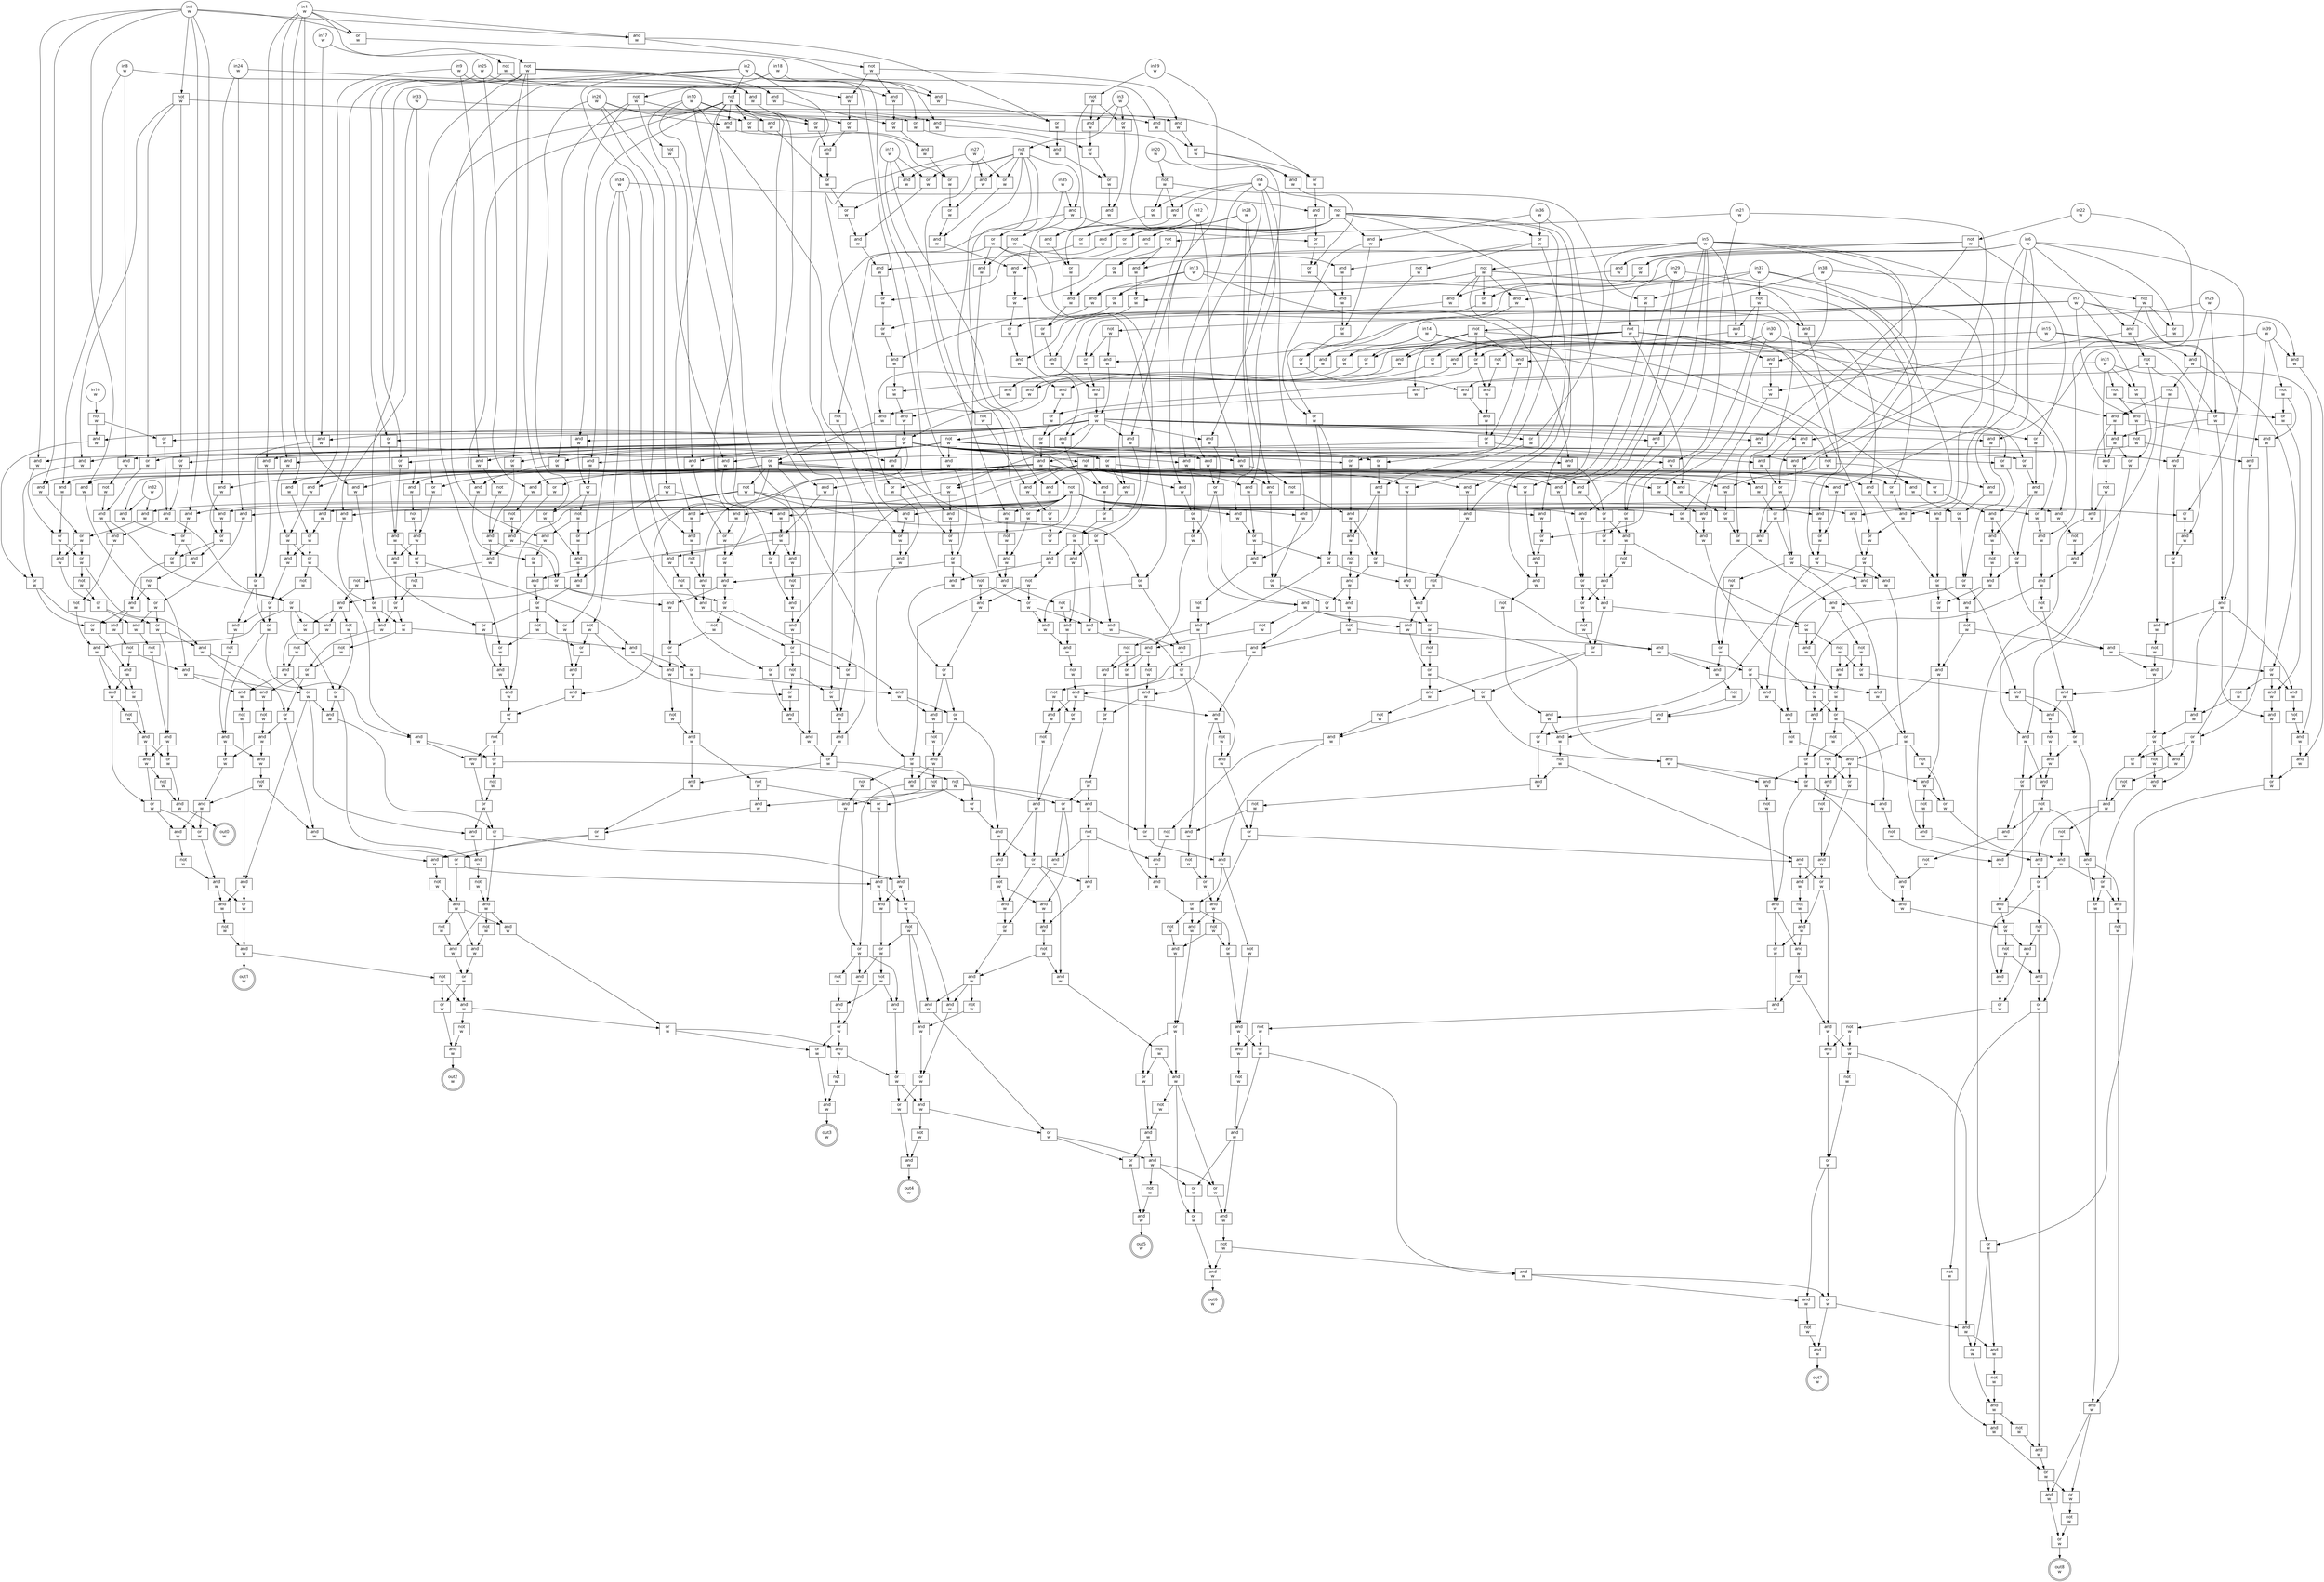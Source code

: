 digraph circuit{
	node [style = filled, fillcolor = white,shape=rect, fontname=geneva]
	g0 [label="in0\nw",shape=circle,fillcolor=white]
	g1 [label="in1\nw",shape=circle,fillcolor=white]
	g2 [label="in2\nw",shape=circle,fillcolor=white]
	g3 [label="in3\nw",shape=circle,fillcolor=white]
	g4 [label="in4\nw",shape=circle,fillcolor=white]
	g5 [label="in5\nw",shape=circle,fillcolor=white]
	g6 [label="in6\nw",shape=circle,fillcolor=white]
	g7 [label="in7\nw",shape=circle,fillcolor=white]
	g8 [label="in8\nw",shape=circle,fillcolor=white]
	g9 [label="in9\nw",shape=circle,fillcolor=white]
	g10 [label="in10\nw",shape=circle,fillcolor=white]
	g11 [label="in11\nw",shape=circle,fillcolor=white]
	g12 [label="in12\nw",shape=circle,fillcolor=white]
	g13 [label="in13\nw",shape=circle,fillcolor=white]
	g14 [label="in14\nw",shape=circle,fillcolor=white]
	g15 [label="in15\nw",shape=circle,fillcolor=white]
	g16 [label="in16\nw",shape=circle,fillcolor=white]
	g17 [label="in17\nw",shape=circle,fillcolor=white]
	g18 [label="in18\nw",shape=circle,fillcolor=white]
	g19 [label="in19\nw",shape=circle,fillcolor=white]
	g20 [label="in20\nw",shape=circle,fillcolor=white]
	g21 [label="in21\nw",shape=circle,fillcolor=white]
	g22 [label="in22\nw",shape=circle,fillcolor=white]
	g23 [label="in23\nw",shape=circle,fillcolor=white]
	g24 [label="in24\nw",shape=circle,fillcolor=white]
	g25 [label="in25\nw",shape=circle,fillcolor=white]
	g26 [label="in26\nw",shape=circle,fillcolor=white]
	g27 [label="in27\nw",shape=circle,fillcolor=white]
	g28 [label="in28\nw",shape=circle,fillcolor=white]
	g29 [label="in29\nw",shape=circle,fillcolor=white]
	g30 [label="in30\nw",shape=circle,fillcolor=white]
	g31 [label="in31\nw",shape=circle,fillcolor=white]
	g32 [label="in32\nw",shape=circle,fillcolor=white]
	g33 [label="in33\nw",shape=circle,fillcolor=white]
	g34 [label="in34\nw",shape=circle,fillcolor=white]
	g35 [label="in35\nw",shape=circle,fillcolor=white]
	g36 [label="in36\nw",shape=circle,fillcolor=white]
	g37 [label="in37\nw",shape=circle,fillcolor=white]
	g38 [label="in38\nw",shape=circle,fillcolor=white]
	g39 [label="in39\nw",shape=circle,fillcolor=white]
	g40 [label="not\nw",fillcolor=white]
	g41 [label="not\nw",fillcolor=white]
	g42 [label="not\nw",fillcolor=white]
	g43 [label="not\nw",fillcolor=white]
	g44 [label="not\nw",fillcolor=white]
	g45 [label="or\nw",fillcolor=white]
	g46 [label="not\nw",fillcolor=white]
	g47 [label="not\nw",fillcolor=white]
	g48 [label="not\nw",fillcolor=white]
	g49 [label="not\nw",fillcolor=white]
	g50 [label="not\nw",fillcolor=white]
	g51 [label="not\nw",fillcolor=white]
	g52 [label="not\nw",fillcolor=white]
	g53 [label="not\nw",fillcolor=white]
	g54 [label="not\nw",fillcolor=white]
	g55 [label="and\nw",fillcolor=white]
	g56 [label="not\nw",fillcolor=white]
	g57 [label="or\nw",fillcolor=white]
	g58 [label="not\nw",fillcolor=white]
	g59 [label="not\nw",fillcolor=white]
	g60 [label="not\nw",fillcolor=white]
	g61 [label="and\nw",fillcolor=white]
	g62 [label="and\nw",fillcolor=white]
	g63 [label="not\nw",fillcolor=white]
	g64 [label="and\nw",fillcolor=white]
	g65 [label="or\nw",fillcolor=white]
	g66 [label="or\nw",fillcolor=white]
	g67 [label="and\nw",fillcolor=white]
	g68 [label="and\nw",fillcolor=white]
	g69 [label="and\nw",fillcolor=white]
	g70 [label="not\nw",fillcolor=white]
	g71 [label="or\nw",fillcolor=white]
	g72 [label="and\nw",fillcolor=white]
	g73 [label="not\nw",fillcolor=white]
	g74 [label="and\nw",fillcolor=white]
	g75 [label="or\nw",fillcolor=white]
	g76 [label="and\nw",fillcolor=white]
	g77 [label="or\nw",fillcolor=white]
	g78 [label="and\nw",fillcolor=white]
	g79 [label="and\nw",fillcolor=white]
	g80 [label="and\nw",fillcolor=white]
	g81 [label="and\nw",fillcolor=white]
	g82 [label="not\nw",fillcolor=white]
	g83 [label="or\nw",fillcolor=white]
	g84 [label="and\nw",fillcolor=white]
	g85 [label="and\nw",fillcolor=white]
	g86 [label="and\nw",fillcolor=white]
	g87 [label="not\nw",fillcolor=white]
	g88 [label="or\nw",fillcolor=white]
	g89 [label="and\nw",fillcolor=white]
	g90 [label="or\nw",fillcolor=white]
	g91 [label="not\nw",fillcolor=white]
	g92 [label="or\nw",fillcolor=white]
	g93 [label="and\nw",fillcolor=white]
	g94 [label="and\nw",fillcolor=white]
	g95 [label="and\nw",fillcolor=white]
	g96 [label="or\nw",fillcolor=white]
	g97 [label="and\nw",fillcolor=white]
	g98 [label="and\nw",fillcolor=white]
	g99 [label="and\nw",fillcolor=white]
	g100 [label="or\nw",fillcolor=white]
	g101 [label="and\nw",fillcolor=white]
	g102 [label="not\nw",fillcolor=white]
	g103 [label="and\nw",fillcolor=white]
	g104 [label="or\nw",fillcolor=white]
	g105 [label="and\nw",fillcolor=white]
	g106 [label="or\nw",fillcolor=white]
	g107 [label="or\nw",fillcolor=white]
	g108 [label="not\nw",fillcolor=white]
	g109 [label="or\nw",fillcolor=white]
	g110 [label="and\nw",fillcolor=white]
	g111 [label="and\nw",fillcolor=white]
	g112 [label="or\nw",fillcolor=white]
	g113 [label="and\nw",fillcolor=white]
	g114 [label="and\nw",fillcolor=white]
	g115 [label="not\nw",fillcolor=white]
	g116 [label="or\nw",fillcolor=white]
	g117 [label="and\nw",fillcolor=white]
	g118 [label="or\nw",fillcolor=white]
	g119 [label="not\nw",fillcolor=white]
	g120 [label="and\nw",fillcolor=white]
	g121 [label="or\nw",fillcolor=white]
	g122 [label="or\nw",fillcolor=white]
	g123 [label="and\nw",fillcolor=white]
	g124 [label="or\nw",fillcolor=white]
	g125 [label="and\nw",fillcolor=white]
	g126 [label="or\nw",fillcolor=white]
	g127 [label="and\nw",fillcolor=white]
	g128 [label="not\nw",fillcolor=white]
	g129 [label="and\nw",fillcolor=white]
	g130 [label="or\nw",fillcolor=white]
	g131 [label="or\nw",fillcolor=white]
	g132 [label="and\nw",fillcolor=white]
	g133 [label="not\nw",fillcolor=white]
	g134 [label="and\nw",fillcolor=white]
	g135 [label="not\nw",fillcolor=white]
	g136 [label="and\nw",fillcolor=white]
	g137 [label="and\nw",fillcolor=white]
	g138 [label="or\nw",fillcolor=white]
	g139 [label="not\nw",fillcolor=white]
	g140 [label="or\nw",fillcolor=white]
	g141 [label="and\nw",fillcolor=white]
	g142 [label="or\nw",fillcolor=white]
	g143 [label="and\nw",fillcolor=white]
	g144 [label="or\nw",fillcolor=white]
	g145 [label="and\nw",fillcolor=white]
	g146 [label="or\nw",fillcolor=white]
	g147 [label="not\nw",fillcolor=white]
	g148 [label="and\nw",fillcolor=white]
	g149 [label="and\nw",fillcolor=white]
	g150 [label="and\nw",fillcolor=white]
	g151 [label="not\nw",fillcolor=white]
	g152 [label="and\nw",fillcolor=white]
	g153 [label="or\nw",fillcolor=white]
	g154 [label="and\nw",fillcolor=white]
	g155 [label="or\nw",fillcolor=white]
	g156 [label="or\nw",fillcolor=white]
	g157 [label="and\nw",fillcolor=white]
	g158 [label="and\nw",fillcolor=white]
	g159 [label="or\nw",fillcolor=white]
	g160 [label="or\nw",fillcolor=white]
	g161 [label="and\nw",fillcolor=white]
	g162 [label="and\nw",fillcolor=white]
	g163 [label="or\nw",fillcolor=white]
	g164 [label="or\nw",fillcolor=white]
	g165 [label="and\nw",fillcolor=white]
	g166 [label="not\nw",fillcolor=white]
	g167 [label="and\nw",fillcolor=white]
	g168 [label="and\nw",fillcolor=white]
	g169 [label="and\nw",fillcolor=white]
	g170 [label="and\nw",fillcolor=white]
	g171 [label="not\nw",fillcolor=white]
	g172 [label="and\nw",fillcolor=white]
	g173 [label="and\nw",fillcolor=white]
	g174 [label="not\nw",fillcolor=white]
	g175 [label="or\nw",fillcolor=white]
	g176 [label="and\nw",fillcolor=white]
	g177 [label="and\nw",fillcolor=white]
	g178 [label="not\nw",fillcolor=white]
	g179 [label="and\nw",fillcolor=white]
	g180 [label="or\nw",fillcolor=white]
	g181 [label="and\nw",fillcolor=white]
	g182 [label="and\nw",fillcolor=white]
	g183 [label="and\nw",fillcolor=white]
	g184 [label="and\nw",fillcolor=white]
	g185 [label="and\nw",fillcolor=white]
	g186 [label="or\nw",fillcolor=white]
	g187 [label="and\nw",fillcolor=white]
	g188 [label="not\nw",fillcolor=white]
	g189 [label="and\nw",fillcolor=white]
	g190 [label="or\nw",fillcolor=white]
	g191 [label="and\nw",fillcolor=white]
	g192 [label="and\nw",fillcolor=white]
	g193 [label="not\nw",fillcolor=white]
	g194 [label="or\nw",fillcolor=white]
	g195 [label="and\nw",fillcolor=white]
	g196 [label="and\nw",fillcolor=white]
	g197 [label="or\nw",fillcolor=white]
	g198 [label="and\nw",fillcolor=white]
	g199 [label="not\nw",fillcolor=white]
	g200 [label="and\nw",fillcolor=white]
	g201 [label="and\nw",fillcolor=white]
	g202 [label="or\nw",fillcolor=white]
	g203 [label="and\nw",fillcolor=white]
	g204 [label="or\nw",fillcolor=white]
	g205 [label="and\nw",fillcolor=white]
	g206 [label="not\nw",fillcolor=white]
	g207 [label="or\nw",fillcolor=white]
	g208 [label="and\nw",fillcolor=white]
	g209 [label="not\nw",fillcolor=white]
	g210 [label="and\nw",fillcolor=white]
	g211 [label="or\nw",fillcolor=white]
	g212 [label="and\nw",fillcolor=white]
	g213 [label="or\nw",fillcolor=white]
	g214 [label="not\nw",fillcolor=white]
	g215 [label="and\nw",fillcolor=white]
	g216 [label="or\nw",fillcolor=white]
	g217 [label="and\nw",fillcolor=white]
	g218 [label="or\nw",fillcolor=white]
	g219 [label="and\nw",fillcolor=white]
	g220 [label="not\nw",fillcolor=white]
	g221 [label="or\nw",fillcolor=white]
	g222 [label="and\nw",fillcolor=white]
	g223 [label="not\nw",fillcolor=white]
	g224 [label="and\nw",fillcolor=white]
	g225 [label="or\nw",fillcolor=white]
	g226 [label="or\nw",fillcolor=white]
	g227 [label="and\nw",fillcolor=white]
	g228 [label="or\nw",fillcolor=white]
	g229 [label="or\nw",fillcolor=white]
	g230 [label="or\nw",fillcolor=white]
	g231 [label="and\nw",fillcolor=white]
	g232 [label="and\nw",fillcolor=white]
	g233 [label="not\nw",fillcolor=white]
	g234 [label="and\nw",fillcolor=white]
	g235 [label="or\nw",fillcolor=white]
	g236 [label="and\nw",fillcolor=white]
	g237 [label="and\nw",fillcolor=white]
	g238 [label="or\nw",fillcolor=white]
	g239 [label="and\nw",fillcolor=white]
	g240 [label="or\nw",fillcolor=white]
	g241 [label="and\nw",fillcolor=white]
	g242 [label="and\nw",fillcolor=white]
	g243 [label="or\nw",fillcolor=white]
	g244 [label="and\nw",fillcolor=white]
	g245 [label="or\nw",fillcolor=white]
	g246 [label="or\nw",fillcolor=white]
	g247 [label="and\nw",fillcolor=white]
	g248 [label="and\nw",fillcolor=white]
	g249 [label="or\nw",fillcolor=white]
	g250 [label="or\nw",fillcolor=white]
	g251 [label="and\nw",fillcolor=white]
	g252 [label="or\nw",fillcolor=white]
	g253 [label="and\nw",fillcolor=white]
	g254 [label="or\nw",fillcolor=white]
	g255 [label="not\nw",fillcolor=white]
	g256 [label="and\nw",fillcolor=white]
	g257 [label="and\nw",fillcolor=white]
	g258 [label="and\nw",fillcolor=white]
	g259 [label="and\nw",fillcolor=white]
	g260 [label="and\nw",fillcolor=white]
	g261 [label="and\nw",fillcolor=white]
	g262 [label="and\nw",fillcolor=white]
	g263 [label="and\nw",fillcolor=white]
	g264 [label="and\nw",fillcolor=white]
	g265 [label="and\nw",fillcolor=white]
	g266 [label="or\nw",fillcolor=white]
	g267 [label="and\nw",fillcolor=white]
	g268 [label="not\nw",fillcolor=white]
	g269 [label="or\nw",fillcolor=white]
	g270 [label="and\nw",fillcolor=white]
	g271 [label="not\nw",fillcolor=white]
	g272 [label="and\nw",fillcolor=white]
	g273 [label="or\nw",fillcolor=white]
	g274 [label="and\nw",fillcolor=white]
	g275 [label="not\nw",fillcolor=white]
	g276 [label="and\nw",fillcolor=white]
	g277 [label="not\nw",fillcolor=white]
	g278 [label="and\nw",fillcolor=white]
	g279 [label="or\nw",fillcolor=white]
	g280 [label="and\nw",fillcolor=white]
	g281 [label="or\nw",fillcolor=white]
	g282 [label="not\nw",fillcolor=white]
	g283 [label="or\nw",fillcolor=white]
	g284 [label="and\nw",fillcolor=white]
	g285 [label="and\nw",fillcolor=white]
	g286 [label="and\nw",fillcolor=white]
	g287 [label="and\nw",fillcolor=white]
	g288 [label="or\nw",fillcolor=white]
	g289 [label="or\nw",fillcolor=white]
	g290 [label="or\nw",fillcolor=white]
	g291 [label="not\nw",fillcolor=white]
	g292 [label="or\nw",fillcolor=white]
	g293 [label="and\nw",fillcolor=white]
	g294 [label="or\nw",fillcolor=white]
	g295 [label="and\nw",fillcolor=white]
	g296 [label="or\nw",fillcolor=white]
	g297 [label="and\nw",fillcolor=white]
	g298 [label="not\nw",fillcolor=white]
	g299 [label="and\nw",fillcolor=white]
	g300 [label="and\nw",fillcolor=white]
	g301 [label="or\nw",fillcolor=white]
	g302 [label="and\nw",fillcolor=white]
	g303 [label="or\nw",fillcolor=white]
	g304 [label="and\nw",fillcolor=white]
	g305 [label="or\nw",fillcolor=white]
	g306 [label="or\nw",fillcolor=white]
	g307 [label="and\nw",fillcolor=white]
	g308 [label="and\nw",fillcolor=white]
	g309 [label="or\nw",fillcolor=white]
	g310 [label="and\nw",fillcolor=white]
	g311 [label="or\nw",fillcolor=white]
	g312 [label="or\nw",fillcolor=white]
	g313 [label="and\nw",fillcolor=white]
	g314 [label="or\nw",fillcolor=white]
	g315 [label="and\nw",fillcolor=white]
	g316 [label="or\nw",fillcolor=white]
	g317 [label="and\nw",fillcolor=white]
	g318 [label="and\nw",fillcolor=white]
	g319 [label="or\nw",fillcolor=white]
	g320 [label="and\nw",fillcolor=white]
	g321 [label="or\nw",fillcolor=white]
	g322 [label="and\nw",fillcolor=white]
	g323 [label="and\nw",fillcolor=white]
	g324 [label="or\nw",fillcolor=white]
	g325 [label="not\nw",fillcolor=white]
	g326 [label="and\nw",fillcolor=white]
	g327 [label="or\nw",fillcolor=white]
	g328 [label="or\nw",fillcolor=white]
	g329 [label="and\nw",fillcolor=white]
	g330 [label="and\nw",fillcolor=white]
	g331 [label="and\nw",fillcolor=white]
	g332 [label="and\nw",fillcolor=white]
	g333 [label="or\nw",fillcolor=white]
	g334 [label="and\nw",fillcolor=white]
	g335 [label="or\nw",fillcolor=white]
	g336 [label="and\nw",fillcolor=white]
	g337 [label="or\nw",fillcolor=white]
	g338 [label="and\nw",fillcolor=white]
	g339 [label="or\nw",fillcolor=white]
	g340 [label="and\nw",fillcolor=white]
	g341 [label="or\nw",fillcolor=white]
	g342 [label="or\nw",fillcolor=white]
	g343 [label="and\nw",fillcolor=white]
	g344 [label="and\nw",fillcolor=white]
	g345 [label="and\nw",fillcolor=white]
	g346 [label="or\nw",fillcolor=white]
	g347 [label="or\nw",fillcolor=white]
	g348 [label="and\nw",fillcolor=white]
	g349 [label="and\nw",fillcolor=white]
	g350 [label="or\nw",fillcolor=white]
	g351 [label="and\nw",fillcolor=white]
	g352 [label="not\nw",fillcolor=white]
	g353 [label="or\nw",fillcolor=white]
	g354 [label="and\nw",fillcolor=white]
	g355 [label="and\nw",fillcolor=white]
	g356 [label="or\nw",fillcolor=white]
	g357 [label="and\nw",fillcolor=white]
	g358 [label="and\nw",fillcolor=white]
	g359 [label="or\nw",fillcolor=white]
	g360 [label="or\nw",fillcolor=white]
	g361 [label="not\nw",fillcolor=white]
	g362 [label="and\nw",fillcolor=white]
	g363 [label="or\nw",fillcolor=white]
	g364 [label="and\nw",fillcolor=white]
	g365 [label="or\nw",fillcolor=white]
	g366 [label="and\nw",fillcolor=white]
	g367 [label="and\nw",fillcolor=white]
	g368 [label="or\nw",fillcolor=white]
	g369 [label="or\nw",fillcolor=white]
	g370 [label="or\nw",fillcolor=white]
	g371 [label="not\nw",fillcolor=white]
	g372 [label="or\nw",fillcolor=white]
	g373 [label="and\nw",fillcolor=white]
	g374 [label="or\nw",fillcolor=white]
	g375 [label="and\nw",fillcolor=white]
	g376 [label="or\nw",fillcolor=white]
	g377 [label="and\nw",fillcolor=white]
	g378 [label="or\nw",fillcolor=white]
	g379 [label="or\nw",fillcolor=white]
	g380 [label="and\nw",fillcolor=white]
	g381 [label="or\nw",fillcolor=white]
	g382 [label="or\nw",fillcolor=white]
	g383 [label="and\nw",fillcolor=white]
	g384 [label="or\nw",fillcolor=white]
	g385 [label="not\nw",fillcolor=white]
	g386 [label="and\nw",fillcolor=white]
	g387 [label="or\nw",fillcolor=white]
	g388 [label="not\nw",fillcolor=white]
	g389 [label="and\nw",fillcolor=white]
	g390 [label="or\nw",fillcolor=white]
	g391 [label="and\nw",fillcolor=white]
	g392 [label="or\nw",fillcolor=white]
	g393 [label="and\nw",fillcolor=white]
	g394 [label="and\nw",fillcolor=white]
	g395 [label="not\nw",fillcolor=white]
	g396 [label="and\nw",fillcolor=white]
	g397 [label="or\nw",fillcolor=white]
	g398 [label="or\nw",fillcolor=white]
	g399 [label="and\nw",fillcolor=white]
	g400 [label="or\nw",fillcolor=white]
	g401 [label="and\nw",fillcolor=white]
	g402 [label="or\nw",fillcolor=white]
	g403 [label="and\nw",fillcolor=white]
	g404 [label="not\nw",fillcolor=white]
	g405 [label="and\nw",fillcolor=white]
	g406 [label="and\nw",fillcolor=white]
	g407 [label="not\nw",fillcolor=white]
	g408 [label="and\nw",fillcolor=white]
	g409 [label="or\nw",fillcolor=white]
	g410 [label="and\nw",fillcolor=white]
	g411 [label="not\nw",fillcolor=white]
	g412 [label="and\nw",fillcolor=white]
	g413 [label="or\nw",fillcolor=white]
	g414 [label="and\nw",fillcolor=white]
	g415 [label="not\nw",fillcolor=white]
	g416 [label="or\nw",fillcolor=white]
	g417 [label="and\nw",fillcolor=white]
	g418 [label="and\nw",fillcolor=white]
	g419 [label="or\nw",fillcolor=white]
	g420 [label="not\nw",fillcolor=white]
	g421 [label="and\nw",fillcolor=white]
	g422 [label="or\nw",fillcolor=white]
	g423 [label="not\nw",fillcolor=white]
	g424 [label="and\nw",fillcolor=white]
	g425 [label="or\nw",fillcolor=white]
	g426 [label="and\nw",fillcolor=white]
	g427 [label="not\nw",fillcolor=white]
	g428 [label="or\nw",fillcolor=white]
	g429 [label="and\nw",fillcolor=white]
	g430 [label="and\nw",fillcolor=white]
	g431 [label="or\nw",fillcolor=white]
	g432 [label="not\nw",fillcolor=white]
	g433 [label="or\nw",fillcolor=white]
	g434 [label="not\nw",fillcolor=white]
	g435 [label="or\nw",fillcolor=white]
	g436 [label="and\nw",fillcolor=white]
	g437 [label="or\nw",fillcolor=white]
	g438 [label="and\nw",fillcolor=white]
	g439 [label="or\nw",fillcolor=white]
	g440 [label="and\nw",fillcolor=white]
	g441 [label="not\nw",fillcolor=white]
	g442 [label="or\nw",fillcolor=white]
	g443 [label="and\nw",fillcolor=white]
	g444 [label="not\nw",fillcolor=white]
	g445 [label="or\nw",fillcolor=white]
	g446 [label="and\nw",fillcolor=white]
	g447 [label="and\nw",fillcolor=white]
	g448 [label="not\nw",fillcolor=white]
	g449 [label="or\nw",fillcolor=white]
	g450 [label="and\nw",fillcolor=white]
	g451 [label="not\nw",fillcolor=white]
	g452 [label="and\nw",fillcolor=white]
	g453 [label="and\nw",fillcolor=white]
	g454 [label="or\nw",fillcolor=white]
	g455 [label="and\nw",fillcolor=white]
	g456 [label="or\nw",fillcolor=white]
	g457 [label="and\nw",fillcolor=white]
	g458 [label="and\nw",fillcolor=white]
	g459 [label="not\nw",fillcolor=white]
	g460 [label="and\nw",fillcolor=white]
	g461 [label="or\nw",fillcolor=white]
	g462 [label="or\nw",fillcolor=white]
	g463 [label="not\nw",fillcolor=white]
	g464 [label="and\nw",fillcolor=white]
	g465 [label="or\nw",fillcolor=white]
	g466 [label="or\nw",fillcolor=white]
	g467 [label="and\nw",fillcolor=white]
	g468 [label="or\nw",fillcolor=white]
	g469 [label="and\nw",fillcolor=white]
	g470 [label="or\nw",fillcolor=white]
	g471 [label="and\nw",fillcolor=white]
	g472 [label="not\nw",fillcolor=white]
	g473 [label="and\nw",fillcolor=white]
	g474 [label="and\nw",fillcolor=white]
	g475 [label="not\nw",fillcolor=white]
	g476 [label="and\nw",fillcolor=white]
	g477 [label="and\nw",fillcolor=white]
	g478 [label="or\nw",fillcolor=white]
	g479 [label="and\nw",fillcolor=white]
	g480 [label="and\nw",fillcolor=white]
	g481 [label="and\nw",fillcolor=white]
	g482 [label="not\nw",fillcolor=white]
	g483 [label="and\nw",fillcolor=white]
	g484 [label="and\nw",fillcolor=white]
	g485 [label="or\nw",fillcolor=white]
	g486 [label="or\nw",fillcolor=white]
	g487 [label="not\nw",fillcolor=white]
	g488 [label="and\nw",fillcolor=white]
	g489 [label="or\nw",fillcolor=white]
	g490 [label="or\nw",fillcolor=white]
	g491 [label="and\nw",fillcolor=white]
	g492 [label="not\nw",fillcolor=white]
	g493 [label="and\nw",fillcolor=white]
	g494 [label="not\nw",fillcolor=white]
	g495 [label="not\nw",fillcolor=white]
	g496 [label="and\nw",fillcolor=white]
	g497 [label="or\nw",fillcolor=white]
	g498 [label="and\nw",fillcolor=white]
	g499 [label="not\nw",fillcolor=white]
	g500 [label="and\nw",fillcolor=white]
	g501 [label="or\nw",fillcolor=white]
	g502 [label="not\nw",fillcolor=white]
	g503 [label="and\nw",fillcolor=white]
	g504 [label="or\nw",fillcolor=white]
	g505 [label="and\nw",fillcolor=white]
	g506 [label="or\nw",fillcolor=white]
	g507 [label="and\nw",fillcolor=white]
	g508 [label="or\nw",fillcolor=white]
	g509 [label="or\nw",fillcolor=white]
	g510 [label="and\nw",fillcolor=white]
	g511 [label="or\nw",fillcolor=white]
	g512 [label="or\nw",fillcolor=white]
	g513 [label="and\nw",fillcolor=white]
	g514 [label="and\nw",fillcolor=white]
	g515 [label="or\nw",fillcolor=white]
	g516 [label="or\nw",fillcolor=white]
	g517 [label="and\nw",fillcolor=white]
	g518 [label="and\nw",fillcolor=white]
	g519 [label="and\nw",fillcolor=white]
	g520 [label="or\nw",fillcolor=white]
	g521 [label="and\nw",fillcolor=white]
	g522 [label="not\nw",fillcolor=white]
	g523 [label="and\nw",fillcolor=white]
	g524 [label="or\nw",fillcolor=white]
	g525 [label="not\nw",fillcolor=white]
	g526 [label="and\nw",fillcolor=white]
	g527 [label="or\nw",fillcolor=white]
	g528 [label="and\nw",fillcolor=white]
	g529 [label="and\nw",fillcolor=white]
	g530 [label="or\nw",fillcolor=white]
	g531 [label="and\nw",fillcolor=white]
	g532 [label="and\nw",fillcolor=white]
	g533 [label="and\nw",fillcolor=white]
	g534 [label="not\nw",fillcolor=white]
	g535 [label="or\nw",fillcolor=white]
	g536 [label="and\nw",fillcolor=white]
	g537 [label="and\nw",fillcolor=white]
	g538 [label="and\nw",fillcolor=white]
	g539 [label="or\nw",fillcolor=white]
	g540 [label="not\nw",fillcolor=white]
	g541 [label="or\nw",fillcolor=white]
	g542 [label="and\nw",fillcolor=white]
	g543 [label="not\nw",fillcolor=white]
	g544 [label="or\nw",fillcolor=white]
	g545 [label="and\nw",fillcolor=white]
	g546 [label="not\nw",fillcolor=white]
	g547 [label="and\nw",fillcolor=white]
	g548 [label="and\nw",fillcolor=white]
	g549 [label="not\nw",fillcolor=white]
	g550 [label="or\nw",fillcolor=white]
	g551 [label="and\nw",fillcolor=white]
	g552 [label="and\nw",fillcolor=white]
	g553 [label="not\nw",fillcolor=white]
	g554 [label="and\nw",fillcolor=white]
	g555 [label="not\nw",fillcolor=white]
	g556 [label="and\nw",fillcolor=white]
	g557 [label="or\nw",fillcolor=white]
	g558 [label="and\nw",fillcolor=white]
	g559 [label="or\nw",fillcolor=white]
	g560 [label="not\nw",fillcolor=white]
	g561 [label="or\nw",fillcolor=white]
	g562 [label="and\nw",fillcolor=white]
	g563 [label="not\nw",fillcolor=white]
	g564 [label="or\nw",fillcolor=white]
	g565 [label="and\nw",fillcolor=white]
	g566 [label="and\nw",fillcolor=white]
	g567 [label="and\nw",fillcolor=white]
	g568 [label="or\nw",fillcolor=white]
	g569 [label="and\nw",fillcolor=white]
	g570 [label="not\nw",fillcolor=white]
	g571 [label="or\nw",fillcolor=white]
	g572 [label="and\nw",fillcolor=white]
	g573 [label="and\nw",fillcolor=white]
	g574 [label="or\nw",fillcolor=white]
	g575 [label="and\nw",fillcolor=white]
	g576 [label="or\nw",fillcolor=white]
	g577 [label="and\nw",fillcolor=white]
	g578 [label="or\nw",fillcolor=white]
	g579 [label="and\nw",fillcolor=white]
	g580 [label="or\nw",fillcolor=white]
	g581 [label="and\nw",fillcolor=white]
	g582 [label="not\nw",fillcolor=white]
	g583 [label="and\nw",fillcolor=white]
	g584 [label="and\nw",fillcolor=white]
	g585 [label="not\nw",fillcolor=white]
	g586 [label="and\nw",fillcolor=white]
	g587 [label="or\nw",fillcolor=white]
	g588 [label="not\nw",fillcolor=white]
	g589 [label="or\nw",fillcolor=white]
	g590 [label="and\nw",fillcolor=white]
	g591 [label="and\nw",fillcolor=white]
	g592 [label="not\nw",fillcolor=white]
	g593 [label="and\nw",fillcolor=white]
	g594 [label="not\nw",fillcolor=white]
	g595 [label="not\nw",fillcolor=white]
	g596 [label="or\nw",fillcolor=white]
	g597 [label="and\nw",fillcolor=white]
	g598 [label="not\nw",fillcolor=white]
	g599 [label="or\nw",fillcolor=white]
	g600 [label="and\nw",fillcolor=white]
	g601 [label="or\nw",fillcolor=white]
	g602 [label="and\nw",fillcolor=white]
	g603 [label="not\nw",fillcolor=white]
	g604 [label="and\nw",fillcolor=white]
	g605 [label="and\nw",fillcolor=white]
	g606 [label="and\nw",fillcolor=white]
	g607 [label="or\nw",fillcolor=white]
	g608 [label="not\nw",fillcolor=white]
	g609 [label="and\nw",fillcolor=white]
	g610 [label="or\nw",fillcolor=white]
	g611 [label="not\nw",fillcolor=white]
	g612 [label="or\nw",fillcolor=white]
	g613 [label="and\nw",fillcolor=white]
	g614 [label="or\nw",fillcolor=white]
	g615 [label="and\nw",fillcolor=white]
	g616 [label="not\nw",fillcolor=white]
	g617 [label="and\nw",fillcolor=white]
	g618 [label="or\nw",fillcolor=white]
	g619 [label="and\nw",fillcolor=white]
	g620 [label="not\nw",fillcolor=white]
	g621 [label="or\nw",fillcolor=white]
	g622 [label="and\nw",fillcolor=white]
	g623 [label="not\nw",fillcolor=white]
	g624 [label="or\nw",fillcolor=white]
	g625 [label="and\nw",fillcolor=white]
	g626 [label="and\nw",fillcolor=white]
	g627 [label="or\nw",fillcolor=white]
	g628 [label="and\nw",fillcolor=white]
	g629 [label="not\nw",fillcolor=white]
	g630 [label="not\nw",fillcolor=white]
	g631 [label="and\nw",fillcolor=white]
	g632 [label="and\nw",fillcolor=white]
	g633 [label="or\nw",fillcolor=white]
	g634 [label="not\nw",fillcolor=white]
	g635 [label="or\nw",fillcolor=white]
	g636 [label="and\nw",fillcolor=white]
	g637 [label="or\nw",fillcolor=white]
	g638 [label="and\nw",fillcolor=white]
	g639 [label="and\nw",fillcolor=white]
	g640 [label="or\nw",fillcolor=white]
	g641 [label="and\nw",fillcolor=white]
	g642 [label="not\nw",fillcolor=white]
	g643 [label="and\nw",fillcolor=white]
	g644 [label="and\nw",fillcolor=white]
	g645 [label="and\nw",fillcolor=white]
	g646 [label="not\nw",fillcolor=white]
	g647 [label="and\nw",fillcolor=white]
	g648 [label="or\nw",fillcolor=white]
	g649 [label="and\nw",fillcolor=white]
	g650 [label="not\nw",fillcolor=white]
	g651 [label="and\nw",fillcolor=white]
	g652 [label="or\nw",fillcolor=white]
	g653 [label="and\nw",fillcolor=white]
	g654 [label="and\nw",fillcolor=white]
	g655 [label="not\nw",fillcolor=white]
	g656 [label="and\nw",fillcolor=white]
	g657 [label="or\nw",fillcolor=white]
	g658 [label="and\nw",fillcolor=white]
	g659 [label="and\nw",fillcolor=white]
	g660 [label="not\nw",fillcolor=white]
	g661 [label="and\nw",fillcolor=white]
	g662 [label="not\nw",fillcolor=white]
	g663 [label="and\nw",fillcolor=white]
	g664 [label="not\nw",fillcolor=white]
	g665 [label="and\nw",fillcolor=white]
	g666 [label="or\nw",fillcolor=white]
	g667 [label="not\nw",fillcolor=white]
	g668 [label="and\nw",fillcolor=white]
	g669 [label="or\nw",fillcolor=white]
	g670 [label="and\nw",fillcolor=white]
	g671 [label="and\nw",fillcolor=white]
	g672 [label="not\nw",fillcolor=white]
	g673 [label="and\nw",fillcolor=white]
	g674 [label="or\nw",fillcolor=white]
	g675 [label="or\nw",fillcolor=white]
	g676 [label="and\nw",fillcolor=white]
	g677 [label="not\nw",fillcolor=white]
	g678 [label="and\nw",fillcolor=white]
	g679 [label="or\nw",fillcolor=white]
	g680 [label="and\nw",fillcolor=white]
	g681 [label="and\nw",fillcolor=white]
	g682 [label="and\nw",fillcolor=white]
	g683 [label="or\nw",fillcolor=white]
	g684 [label="or\nw",fillcolor=white]
	g685 [label="and\nw",fillcolor=white]
	g686 [label="or\nw",fillcolor=white]
	g687 [label="not\nw",fillcolor=white]
	g688 [label="and\nw",fillcolor=white]
	g689 [label="and\nw",fillcolor=white]
	g690 [label="not\nw",fillcolor=white]
	g691 [label="and\nw",fillcolor=white]
	g692 [label="or\nw",fillcolor=white]
	g693 [label="and\nw",fillcolor=white]
	g694 [label="not\nw",fillcolor=white]
	g695 [label="and\nw",fillcolor=white]
	g696 [label="and\nw",fillcolor=white]
	g697 [label="not\nw",fillcolor=white]
	g698 [label="or\nw",fillcolor=white]
	g699 [label="and\nw",fillcolor=white]
	g700 [label="or\nw",fillcolor=white]
	g701 [label="and\nw",fillcolor=white]
	g702 [label="not\nw",fillcolor=white]
	g703 [label="and\nw",fillcolor=white]
	g704 [label="not\nw",fillcolor=white]
	g705 [label="and\nw",fillcolor=white]
	g706 [label="not\nw",fillcolor=white]
	g707 [label="or\nw",fillcolor=white]
	g708 [label="and\nw",fillcolor=white]
	g709 [label="and\nw",fillcolor=white]
	g710 [label="and\nw",fillcolor=white]
	g711 [label="or\nw",fillcolor=white]
	g712 [label="and\nw",fillcolor=white]
	g713 [label="or\nw",fillcolor=white]
	g714 [label="not\nw",fillcolor=white]
	g715 [label="and\nw",fillcolor=white]
	g716 [label="and\nw",fillcolor=white]
	g717 [label="or\nw",fillcolor=white]
	g718 [label="not\nw",fillcolor=white]
	g719 [label="or\nw",fillcolor=white]
	g720 [label="and\nw",fillcolor=white]
	g721 [label="and\nw",fillcolor=white]
	g722 [label="or\nw",fillcolor=white]
	g723 [label="and\nw",fillcolor=white]
	g724 [label="or\nw",fillcolor=white]
	g725 [label="and\nw",fillcolor=white]
	g726 [label="not\nw",fillcolor=white]
	g727 [label="and\nw",fillcolor=white]
	g728 [label="or\nw",fillcolor=white]
	g729 [label="and\nw",fillcolor=white]
	g730 [label="not\nw",fillcolor=white]
	g731 [label="and\nw",fillcolor=white]
	g732 [label="and\nw",fillcolor=white]
	g733 [label="and\nw",fillcolor=white]
	g734 [label="not\nw",fillcolor=white]
	g735 [label="and\nw",fillcolor=white]
	g736 [label="and\nw",fillcolor=white]
	g737 [label="or\nw",fillcolor=white]
	g738 [label="and\nw",fillcolor=white]
	g739 [label="not\nw",fillcolor=white]
	g740 [label="and\nw",fillcolor=white]
	g741 [label="or\nw",fillcolor=white]
	g742 [label="not\nw",fillcolor=white]
	g743 [label="and\nw",fillcolor=white]
	g744 [label="or\nw",fillcolor=white]
	g745 [label="not\nw",fillcolor=white]
	g746 [label="or\nw",fillcolor=white]
	g747 [label="and\nw",fillcolor=white]
	g748 [label="or\nw",fillcolor=white]
	g749 [label="not\nw",fillcolor=white]
	g750 [label="and\nw",fillcolor=white]
	g751 [label="and\nw",fillcolor=white]
	g752 [label="not\nw",fillcolor=white]
	g753 [label="or\nw",fillcolor=white]
	g754 [label="and\nw",fillcolor=white]
	g755 [label="or\nw",fillcolor=white]
	g756 [label="and\nw",fillcolor=white]
	g757 [label="or\nw",fillcolor=white]
	g758 [label="and\nw",fillcolor=white]
	g759 [label="or\nw",fillcolor=white]
	g760 [label="or\nw",fillcolor=white]
	g761 [label="and\nw",fillcolor=white]
	g762 [label="not\nw",fillcolor=white]
	g763 [label="and\nw",fillcolor=white]
	g764 [label="or\nw",fillcolor=white]
	g765 [label="and\nw",fillcolor=white]
	g766 [label="not\nw",fillcolor=white]
	g767 [label="and\nw",fillcolor=white]
	g768 [label="and\nw",fillcolor=white]
	g769 [label="or\nw",fillcolor=white]
	g770 [label="and\nw",fillcolor=white]
	g771 [label="not\nw",fillcolor=white]
	g772 [label="and\nw",fillcolor=white]
	g773 [label="and\nw",fillcolor=white]
	g774 [label="not\nw",fillcolor=white]
	g775 [label="or\nw",fillcolor=white]
	g776 [label="and\nw",fillcolor=white]
	g777 [label="and\nw",fillcolor=white]
	g778 [label="and\nw",fillcolor=white]
	g779 [label="not\nw",fillcolor=white]
	g780 [label="and\nw",fillcolor=white]
	g781 [label="or\nw",fillcolor=white]
	g782 [label="and\nw",fillcolor=white]
	g783 [label="and\nw",fillcolor=white]
	g784 [label="and\nw",fillcolor=white]
	g785 [label="not\nw",fillcolor=white]
	g786 [label="and\nw",fillcolor=white]
	g787 [label="or\nw",fillcolor=white]
	g788 [label="and\nw",fillcolor=white]
	g789 [label="and\nw",fillcolor=white]
	g790 [label="or\nw",fillcolor=white]
	g791 [label="and\nw",fillcolor=white]
	g792 [label="not\nw",fillcolor=white]
	g793 [label="or\nw",fillcolor=white]
	g794 [label="and\nw",fillcolor=white]
	g795 [label="not\nw",fillcolor=white]
	g796 [label="and\nw",fillcolor=white]
	g797 [label="or\nw",fillcolor=white]
	g798 [label="and\nw",fillcolor=white]
	g799 [label="and\nw",fillcolor=white]
	g800 [label="or\nw",fillcolor=white]
	g801 [label="and\nw",fillcolor=white]
	g802 [label="or\nw",fillcolor=white]
	g803 [label="and\nw",fillcolor=white]
	g804 [label="and\nw",fillcolor=white]
	g805 [label="not\nw",fillcolor=white]
	g806 [label="or\nw",fillcolor=white]
	g807 [label="and\nw",fillcolor=white]
	g808 [label="or\nw",fillcolor=white]
	g809 [label="and\nw",fillcolor=white]
	g810 [label="or\nw",fillcolor=white]
	g811 [label="or\nw",fillcolor=white]
	g812 [label="and\nw",fillcolor=white]
	g813 [label="not\nw",fillcolor=white]
	g814 [label="and\nw",fillcolor=white]
	g815 [label="and\nw",fillcolor=white]
	g816 [label="not\nw",fillcolor=white]
	g817 [label="or\nw",fillcolor=white]
	g818 [label="and\nw",fillcolor=white]
	g819 [label="not\nw",fillcolor=white]
	g820 [label="or\nw",fillcolor=white]
	g821 [label="and\nw",fillcolor=white]
	g822 [label="or\nw",fillcolor=white]
	g823 [label="or\nw",fillcolor=white]
	g824 [label="and\nw",fillcolor=white]
	g825 [label="or\nw",fillcolor=white]
	g826 [label="or\nw",fillcolor=white]
	g827 [label="and\nw",fillcolor=white]
	g828 [label="or\nw",fillcolor=white]
	g829 [label="or\nw",fillcolor=white]
	g830 [label="and\nw",fillcolor=white]
	g831 [label="or\nw",fillcolor=white]
	g832 [label="or\nw",fillcolor=white]
	g833 [label="or\nw",fillcolor=white]
	g834 [label="and\nw",fillcolor=white]
	g835 [label="not\nw",fillcolor=white]
	g836 [label="and\nw",fillcolor=white]
	g837 [label="and\nw",fillcolor=white]
	g838 [label="or\nw",fillcolor=white]
	g839 [label="and\nw",fillcolor=white]
	g840 [label="and\nw",fillcolor=white]
	g841 [label="not\nw",fillcolor=white]
	g842 [label="or\nw",fillcolor=white]
	g843 [label="and\nw",fillcolor=white]
	g844 [label="and\nw",fillcolor=white]
	g845 [label="not\nw",fillcolor=white]
	g846 [label="and\nw",fillcolor=white]
	g847 [label="or\nw",fillcolor=white]
	g848 [label="and\nw",fillcolor=white]
	g849 [label="or\nw",fillcolor=white]
	g850 [label="not\nw",fillcolor=white]
	g851 [label="or\nw",fillcolor=white]
	g852 [label="and\nw",fillcolor=white]
	g853 [label="not\nw",fillcolor=white]
	g854 [label="and\nw",fillcolor=white]
	g855 [label="not\nw",fillcolor=white]
	g856 [label="and\nw",fillcolor=white]
	g857 [label="not\nw",fillcolor=white]
	g858 [label="and\nw",fillcolor=white]
	g859 [label="not\nw",fillcolor=white]
	g860 [label="and\nw",fillcolor=white]
	g861 [label="not\nw",fillcolor=white]
	g862 [label="and\nw",fillcolor=white]
	g863 [label="not\nw",fillcolor=white]
	g864 [label="and\nw",fillcolor=white]
	g865 [label="out0\nw",shape=doublecircle,fillcolor=white]
	g866 [label="out1\nw",shape=doublecircle,fillcolor=white]
	g867 [label="out2\nw",shape=doublecircle,fillcolor=white]
	g868 [label="out3\nw",shape=doublecircle,fillcolor=white]
	g869 [label="out4\nw",shape=doublecircle,fillcolor=white]
	g870 [label="out5\nw",shape=doublecircle,fillcolor=white]
	g871 [label="out6\nw",shape=doublecircle,fillcolor=white]
	g872 [label="out7\nw",shape=doublecircle,fillcolor=white]
	g873 [label="out8\nw",shape=doublecircle,fillcolor=white]
	edge [fontname=Geneva,fontcolor=forestgreen]
	g0->g150
	g0->g308
	g0->g310
	g0->g312
	g0->g500
	g0->g502
	g0->g517
	g0->g567
	g1->g147
	g1->g150
	g1->g201
	g1->g278
	g1->g312
	g1->g326
	g1->g519
	g2->g139
	g2->g144
	g2->g145
	g2->g205
	g2->g290
	g2->g362
	g2->g369
	g2->g380
	g3->g126
	g3->g127
	g3->g128
	g3->g336
	g4->g115
	g4->g124
	g4->g125
	g4->g181
	g4->g217
	g4->g300
	g4->g343
	g5->g101
	g5->g104
	g5->g105
	g5->g107
	g5->g108
	g5->g183
	g5->g262
	g5->g304
	g5->g345
	g5->g424
	g5->g554
	g6->g86
	g6->g88
	g6->g89
	g6->g90
	g6->g91
	g6->g194
	g6->g195
	g6->g340
	g6->g719
	g7->g61
	g7->g66
	g7->g67
	g7->g68
	g7->g71
	g7->g72
	g7->g73
	g8->g149
	g8->g256
	g8->g267
	g9->g242
	g9->g257
	g9->g270
	g10->g60
	g10->g142
	g10->g143
	g10->g207
	g10->g208
	g10->g285
	g11->g59
	g11->g137
	g11->g138
	g11->g260
	g12->g122
	g12->g123
	g12->g261
	g12->g297
	g13->g112
	g13->g113
	g13->g263
	g13->g302
	g14->g58
	g14->g96
	g14->g98
	g14->g265
	g15->g55
	g15->g57
	g15->g77
	g15->g78
	g16->g54
	g17->g53
	g17->g349
	g18->g52
	g18->g332
	g19->g51
	g19->g391
	g20->g50
	g20->g412
	g21->g49
	g21->g344
	g21->g436
	g22->g48
	g22->g455
	g23->g47
	g23->g55
	g23->g57
	g24->g148
	g24->g167
	g24->g196
	g25->g152
	g25->g168
	g25->g198
	g26->g46
	g26->g140
	g26->g141
	g26->g170
	g26->g360
	g27->g129
	g27->g130
	g27->g173
	g27->g211
	g28->g116
	g28->g117
	g28->g182
	g28->g215
	g29->g109
	g29->g110
	g29->g184
	g29->g224
	g29->g230
	g30->g92
	g30->g93
	g30->g187
	g30->g235
	g30->g239
	g31->g44
	g31->g71
	g31->g74
	g31->g81
	g31->g483
	g32->g518
	g32->g556
	g33->g241
	g33->g521
	g33->g573
	g34->g43
	g34->g289
	g34->g370
	g34->g507
	g35->g131
	g35->g134
	g36->g118
	g36->g120
	g36->g533
	g37->g42
	g37->g107
	g37->g111
	g37->g227
	g37->g682
	g38->g41
	g38->g95
	g38->g99
	g39->g40
	g39->g64
	g39->g72
	g39->g75
	g39->g76
	g40->g45
	g40->g62
	g41->g86
	g41->g90
	g41->g721
	g42->g101
	g42->g114
	g42->g186
	g43->g292
	g43->g374
	g44->g45
	g44->g61
	g45->g479
	g46->g172
	g46->g365
	g47->g66
	g47->g67
	g48->g88
	g48->g89
	g48->g453
	g48->g468
	g49->g104
	g49->g105
	g50->g124
	g50->g125
	g50->g400
	g51->g126
	g51->g127
	g51->g389
	g52->g144
	g52->g145
	g52->g328
	g52->g331
	g52->g358
	g53->g313
	g53->g356
	g54->g347
	g54->g348
	g55->g56
	g55->g478
	g56->g69
	g56->g79
	g57->g68
	g57->g80
	g58->g264
	g58->g266
	g59->g259
	g60->g284
	g61->g62
	g61->g63
	g62->g65
	g63->g64
	g63->g165
	g64->g65
	g65->g490
	g65->g491
	g65->g496
	g66->g323
	g67->g324
	g68->g69
	g68->g480
	g68->g481
	g68->g488
	g69->g70
	g70->g477
	g71->g83
	g72->g484
	g73->g74
	g73->g75
	g73->g76
	g73->g77
	g73->g78
	g73->g79
	g74->g164
	g75->g94
	g75->g103
	g76->g515
	g77->g97
	g78->g254
	g79->g80
	g79->g85
	g80->g81
	g80->g83
	g81->g82
	g82->g84
	g82->g85
	g83->g84
	g84->g728
	g84->g729
	g85->g486
	g86->g87
	g86->g100
	g87->g189
	g87->g513
	g87->g720
	g88->g322
	g89->g106
	g90->g191
	g91->g92
	g91->g93
	g91->g94
	g91->g96
	g91->g98
	g91->g99
	g91->g190
	g91->g306
	g91->g338
	g91->g346
	g92->g162
	g93->g163
	g94->g95
	g95->g516
	g96->g97
	g97->g253
	g98->g252
	g99->g100
	g100->g236
	g101->g102
	g101->g228
	g102->g103
	g103->g514
	g104->g320
	g105->g106
	g106->g321
	g107->g232
	g108->g109
	g108->g110
	g108->g111
	g108->g112
	g108->g113
	g108->g114
	g108->g185
	g108->g226
	g109->g161
	g110->g160
	g111->g512
	g112->g251
	g113->g250
	g114->g684
	g115->g116
	g115->g117
	g115->g118
	g115->g120
	g115->g122
	g115->g123
	g115->g296
	g115->g342
	g115->g532
	g116->g158
	g117->g159
	g118->g119
	g118->g132
	g118->g535
	g119->g121
	g120->g121
	g120->g511
	g121->g219
	g121->g221
	g122->g248
	g123->g249
	g124->g318
	g125->g319
	g126->g317
	g127->g146
	g128->g129
	g128->g130
	g128->g131
	g128->g134
	g128->g137
	g128->g138
	g128->g175
	g128->g334
	g129->g156
	g130->g157
	g131->g132
	g131->g133
	g131->g136
	g131->g530
	g132->g510
	g133->g180
	g134->g135
	g134->g179
	g134->g508
	g135->g136
	g135->g637
	g136->g177
	g137->g246
	g138->g247
	g139->g140
	g139->g141
	g139->g142
	g139->g143
	g139->g169
	g139->g203
	g139->g294
	g139->g329
	g139->g330
	g139->g372
	g139->g377
	g139->g505
	g139->g506
	g140->g154
	g141->g155
	g142->g244
	g143->g245
	g144->g315
	g145->g146
	g146->g316
	g147->g148
	g147->g149
	g147->g197
	g147->g269
	g147->g327
	g147->g503
	g147->g520
	g148->g153
	g149->g243
	g150->g151
	g150->g314
	g151->g152
	g151->g241
	g151->g242
	g152->g153
	g153->g154
	g154->g155
	g155->g156
	g156->g157
	g157->g158
	g158->g159
	g159->g160
	g160->g161
	g161->g162
	g162->g163
	g163->g164
	g164->g165
	g165->g166
	g165->g196
	g165->g197
	g165->g198
	g165->g201
	g165->g203
	g165->g211
	g165->g215
	g165->g217
	g165->g224
	g165->g226
	g165->g230
	g165->g235
	g165->g239
	g165->g308
	g165->g367
	g166->g167
	g166->g168
	g166->g169
	g166->g172
	g166->g173
	g166->g175
	g166->g179
	g166->g181
	g166->g182
	g166->g183
	g166->g184
	g166->g185
	g166->g187
	g166->g190
	g166->g194
	g166->g195
	g166->g364
	g166->g500
	g167->g309
	g168->g202
	g169->g170
	g170->g171
	g171->g286
	g172->g204
	g173->g174
	g174->g176
	g175->g176
	g176->g177
	g177->g178
	g177->g213
	g178->g638
	g178->g644
	g179->g180
	g180->g212
	g181->g216
	g182->g218
	g183->g225
	g184->g229
	g185->g186
	g186->g231
	g187->g188
	g188->g189
	g189->g192
	g190->g191
	g191->g192
	g192->g193
	g192->g238
	g193->g723
	g194->g237
	g195->g240
	g196->g501
	g197->g200
	g198->g199
	g199->g200
	g200->g273
	g200->g274
	g201->g202
	g202->g280
	g202->g281
	g203->g204
	g204->g205
	g204->g207
	g204->g208
	g205->g206
	g206->g287
	g207->g210
	g208->g209
	g209->g210
	g210->g258
	g211->g212
	g212->g213
	g213->g214
	g213->g584
	g213->g589
	g214->g586
	g215->g216
	g216->g406
	g216->g409
	g217->g218
	g218->g219
	g218->g221
	g219->g220
	g220->g222
	g221->g222
	g221->g536
	g222->g223
	g222->g421
	g223->g418
	g223->g419
	g224->g225
	g225->g430
	g225->g433
	g226->g227
	g227->g228
	g228->g229
	g229->g234
	g229->g440
	g229->g685
	g230->g231
	g231->g232
	g232->g233
	g233->g234
	g234->g447
	g234->g449
	g235->g236
	g236->g237
	g237->g238
	g238->g462
	g238->g464
	g239->g240
	g240->g474
	g240->g497
	g241->g504
	g242->g243
	g243->g244
	g244->g245
	g245->g246
	g246->g247
	g247->g248
	g248->g249
	g249->g250
	g250->g251
	g251->g252
	g252->g253
	g253->g254
	g254->g255
	g254->g267
	g254->g269
	g254->g270
	g254->g278
	g254->g284
	g254->g285
	g254->g286
	g254->g296
	g254->g297
	g254->g300
	g254->g302
	g254->g304
	g254->g306
	g254->g310
	g254->g333
	g254->g757
	g255->g256
	g255->g257
	g255->g258
	g255->g259
	g255->g260
	g255->g261
	g255->g262
	g255->g263
	g255->g264
	g255->g265
	g255->g266
	g255->g376
	g256->g311
	g257->g279
	g258->g288
	g259->g335
	g260->g337
	g261->g301
	g262->g303
	g263->g305
	g264->g339
	g265->g341
	g266->g307
	g267->g268
	g268->g758
	g269->g272
	g270->g271
	g271->g272
	g272->g273
	g272->g274
	g273->g276
	g273->g384
	g273->g386
	g274->g275
	g275->g276
	g276->g277
	g276->g760
	g276->g761
	g277->g764
	g278->g279
	g279->g280
	g279->g281
	g280->g283
	g281->g282
	g281->g355
	g282->g283
	g283->g351
	g283->g353
	g284->g378
	g285->g381
	g286->g287
	g287->g288
	g288->g289
	g288->g290
	g288->g291
	g289->g293
	g290->g295
	g291->g292
	g291->g294
	g292->g293
	g293->g613
	g294->g295
	g295->g529
	g296->g299
	g297->g298
	g298->g299
	g299->g402
	g299->g403
	g300->g301
	g301->g414
	g301->g416
	g302->g303
	g303->g426
	g303->g428
	g304->g305
	g305->g438
	g305->g439
	g306->g307
	g307->g470
	g307->g471
	g308->g309
	g309->g562
	g309->g564
	g310->g311
	g311->g558
	g311->g559
	g312->g313
	g313->g314
	g314->g315
	g315->g316
	g316->g317
	g317->g318
	g318->g319
	g319->g320
	g320->g321
	g321->g322
	g322->g323
	g323->g324
	g324->g325
	g324->g347
	g324->g348
	g324->g349
	g324->g356
	g324->g358
	g324->g376
	g324->g389
	g324->g391
	g324->g400
	g324->g412
	g324->g424
	g324->g436
	g324->g453
	g324->g455
	g324->g468
	g325->g326
	g325->g327
	g325->g328
	g325->g330
	g325->g331
	g325->g332
	g325->g333
	g325->g342
	g325->g343
	g325->g344
	g325->g345
	g325->g346
	g325->g755
	g325->g768
	g326->g350
	g327->g357
	g328->g329
	g329->g363
	g330->g359
	g331->g379
	g332->g382
	g333->g334
	g333->g336
	g333->g338
	g333->g340
	g334->g335
	g335->g390
	g336->g337
	g337->g392
	g338->g339
	g339->g454
	g340->g341
	g341->g456
	g342->g401
	g343->g413
	g344->g425
	g345->g437
	g346->g469
	g347->g756
	g348->g769
	g349->g350
	g350->g351
	g350->g353
	g351->g352
	g352->g354
	g353->g354
	g353->g355
	g354->g601
	g354->g602
	g355->g609
	g355->g610
	g356->g357
	g357->g524
	g357->g526
	g358->g359
	g359->g360
	g359->g361
	g360->g366
	g361->g362
	g361->g365
	g362->g363
	g363->g364
	g364->g368
	g365->g366
	g366->g367
	g367->g368
	g368->g369
	g368->g370
	g368->g371
	g369->g373
	g370->g375
	g371->g372
	g371->g374
	g372->g373
	g373->g606
	g374->g375
	g375->g528
	g376->g377
	g376->g380
	g377->g378
	g378->g379
	g379->g383
	g380->g381
	g381->g382
	g382->g383
	g382->g388
	g382->g394
	g383->g384
	g383->g386
	g384->g385
	g384->g579
	g385->g387
	g386->g387
	g387->g578
	g387->g591
	g388->g396
	g388->g398
	g389->g390
	g390->g393
	g391->g392
	g392->g393
	g392->g399
	g392->g643
	g393->g394
	g393->g395
	g394->g397
	g395->g396
	g395->g398
	g396->g397
	g397->g580
	g397->g581
	g398->g399
	g398->g531
	g399->g640
	g400->g401
	g401->g402
	g401->g403
	g402->g405
	g402->g408
	g403->g404
	g404->g405
	g405->g406
	g405->g409
	g406->g407
	g407->g408
	g407->g410
	g408->g443
	g408->g445
	g409->g410
	g410->g411
	g410->g665
	g411->g648
	g411->g649
	g412->g413
	g413->g414
	g413->g416
	g414->g415
	g414->g538
	g414->g539
	g415->g417
	g416->g417
	g417->g418
	g417->g419
	g417->g420
	g418->g422
	g419->g632
	g420->g421
	g421->g422
	g421->g627
	g422->g423
	g423->g626
	g423->g635
	g424->g425
	g425->g426
	g425->g428
	g426->g427
	g426->g431
	g427->g429
	g428->g429
	g429->g430
	g429->g433
	g430->g431
	g430->g435
	g431->g432
	g431->g458
	g432->g460
	g432->g466
	g433->g434
	g434->g435
	g435->g542
	g435->g544
	g436->g437
	g437->g438
	g437->g439
	g438->g442
	g439->g440
	g439->g441
	g439->g452
	g440->g689
	g441->g442
	g442->g443
	g442->g445
	g443->g444
	g444->g446
	g445->g446
	g445->g452
	g445->g688
	g446->g447
	g446->g449
	g447->g448
	g448->g450
	g448->g681
	g449->g450
	g450->g451
	g451->g641
	g451->g669
	g452->g686
	g453->g454
	g454->g457
	g455->g456
	g456->g457
	g456->g467
	g457->g458
	g457->g459
	g458->g461
	g459->g460
	g459->g466
	g460->g461
	g461->g462
	g461->g464
	g462->g463
	g462->g552
	g462->g736
	g463->g465
	g464->g465
	g465->g548
	g465->g550
	g466->g467
	g467->g724
	g467->g725
	g468->g469
	g469->g470
	g469->g471
	g470->g473
	g470->g476
	g471->g472
	g472->g473
	g473->g474
	g473->g497
	g474->g475
	g475->g476
	g475->g498
	g476->g477
	g476->g478
	g477->g489
	g478->g479
	g478->g481
	g478->g487
	g479->g480
	g480->g485
	g481->g482
	g482->g483
	g483->g484
	g484->g485
	g485->g486
	g486->g840
	g486->g842
	g487->g488
	g488->g489
	g489->g490
	g489->g491
	g489->g495
	g490->g493
	g491->g492
	g492->g493
	g493->g494
	g493->g716
	g494->g712
	g495->g496
	g496->g713
	g497->g498
	g498->g499
	g498->g710
	g499->g692
	g499->g693
	g500->g501
	g501->g569
	g501->g571
	g502->g503
	g502->g755
	g502->g757
	g502->g768
	g503->g504
	g504->g505
	g504->g506
	g505->g509
	g506->g507
	g507->g508
	g508->g509
	g509->g510
	g510->g511
	g511->g512
	g512->g513
	g513->g514
	g514->g515
	g515->g516
	g515->g721
	g516->g517
	g516->g518
	g516->g519
	g516->g520
	g516->g521
	g516->g528
	g516->g529
	g516->g530
	g516->g532
	g516->g535
	g516->g554
	g516->g555
	g517->g557
	g518->g568
	g519->g574
	g520->g523
	g521->g522
	g522->g523
	g523->g524
	g523->g526
	g524->g525
	g524->g577
	g525->g527
	g526->g527
	g527->g575
	g527->g576
	g528->g607
	g529->g614
	g530->g531
	g530->g639
	g531->g645
	g532->g533
	g533->g534
	g534->g537
	g535->g536
	g536->g537
	g537->g538
	g537->g539
	g538->g541
	g539->g540
	g539->g547
	g540->g541
	g541->g542
	g541->g544
	g542->g543
	g543->g545
	g544->g545
	g544->g547
	g545->g546
	g545->g628
	g546->g631
	g547->g548
	g547->g550
	g548->g549
	g549->g551
	g550->g551
	g550->g552
	g550->g735
	g551->g700
	g551->g701
	g552->g553
	g553->g731
	g554->g683
	g555->g556
	g555->g567
	g555->g573
	g555->g606
	g555->g613
	g555->g637
	g555->g682
	g555->g719
	g556->g557
	g557->g558
	g557->g559
	g558->g561
	g559->g560
	g559->g566
	g560->g561
	g561->g562
	g561->g564
	g562->g563
	g563->g565
	g564->g565
	g564->g566
	g565->g808
	g565->g809
	g566->g597
	g566->g599
	g567->g568
	g568->g569
	g568->g571
	g569->g570
	g570->g572
	g570->g772
	g571->g572
	g572->g770
	g572->g802
	g573->g574
	g574->g575
	g574->g576
	g575->g596
	g576->g577
	g576->g595
	g577->g578
	g577->g591
	g578->g579
	g578->g593
	g579->g580
	g579->g581
	g580->g583
	g580->g590
	g581->g582
	g582->g583
	g583->g584
	g583->g585
	g584->g587
	g585->g586
	g585->g589
	g586->g587
	g587->g588
	g587->g794
	g587->g798
	g588->g796
	g589->g590
	g590->g652
	g590->g654
	g591->g592
	g592->g593
	g593->g594
	g593->g615
	g594->g617
	g594->g624
	g595->g596
	g596->g597
	g596->g599
	g597->g598
	g598->g600
	g599->g600
	g599->g605
	g600->g601
	g600->g602
	g601->g604
	g602->g603
	g603->g604
	g603->g605
	g604->g811
	g604->g812
	g605->g619
	g605->g621
	g606->g607
	g607->g608
	g608->g609
	g608->g610
	g609->g612
	g610->g611
	g610->g788
	g611->g612
	g612->g777
	g612->g781
	g613->g614
	g614->g615
	g614->g616
	g615->g618
	g616->g617
	g616->g624
	g616->g626
	g616->g635
	g617->g618
	g618->g619
	g618->g621
	g619->g620
	g620->g622
	g621->g622
	g621->g625
	g622->g623
	g622->g784
	g622->g786
	g623->g783
	g624->g625
	g625->g789
	g625->g790
	g626->g627
	g626->g630
	g627->g628
	g628->g629
	g628->g633
	g629->g680
	g630->g631
	g630->g636
	g630->g653
	g631->g632
	g632->g633
	g633->g634
	g633->g671
	g633->g679
	g634->g673
	g635->g636
	g635->g658
	g636->g657
	g637->g638
	g637->g643
	g638->g639
	g639->g640
	g640->g641
	g640->g647
	g640->g668
	g641->g642
	g642->g666
	g643->g644
	g644->g645
	g645->g646
	g646->g647
	g647->g648
	g647->g649
	g647->g665
	g648->g651
	g649->g650
	g650->g651
	g651->g652
	g651->g654
	g652->g653
	g652->g656
	g652->g663
	g653->g659
	g654->g655
	g655->g656
	g655->g658
	g656->g657
	g657->g661
	g658->g659
	g659->g660
	g660->g661
	g660->g663
	g661->g662
	g661->g791
	g661->g801
	g662->g799
	g663->g664
	g664->g675
	g664->g676
	g665->g666
	g665->g667
	g666->g670
	g667->g668
	g668->g669
	g669->g670
	g669->g681
	g670->g671
	g670->g672
	g671->g674
	g672->g673
	g672->g679
	g673->g674
	g674->g675
	g674->g676
	g675->g678
	g676->g677
	g676->g832
	g676->g833
	g677->g678
	g678->g829
	g678->g830
	g679->g680
	g680->g705
	g680->g707
	g681->g696
	g681->g698
	g682->g683
	g683->g684
	g684->g685
	g684->g688
	g685->g686
	g686->g687
	g686->g691
	g686->g715
	g687->g711
	g688->g689
	g689->g690
	g690->g691
	g691->g692
	g691->g693
	g691->g710
	g692->g695
	g693->g694
	g694->g695
	g695->g696
	g695->g698
	g696->g697
	g697->g699
	g698->g699
	g698->g709
	g699->g700
	g699->g701
	g700->g703
	g701->g702
	g702->g703
	g702->g709
	g703->g704
	g704->g705
	g704->g707
	g705->g706
	g706->g708
	g707->g708
	g707->g837
	g708->g831
	g708->g834
	g709->g743
	g709->g744
	g710->g711
	g710->g714
	g711->g712
	g712->g713
	g712->g717
	g713->g751
	g713->g753
	g714->g715
	g715->g716
	g716->g717
	g717->g718
	g717->g740
	g718->g738
	g718->g747
	g719->g720
	g720->g722
	g721->g722
	g722->g723
	g723->g724
	g723->g725
	g724->g727
	g724->g750
	g725->g726
	g726->g727
	g727->g728
	g727->g729
	g728->g732
	g728->g733
	g729->g730
	g730->g731
	g730->g733
	g730->g750
	g731->g732
	g732->g737
	g732->g748
	g733->g734
	g734->g735
	g735->g736
	g736->g737
	g737->g738
	g737->g739
	g738->g741
	g739->g740
	g739->g747
	g740->g741
	g741->g742
	g742->g743
	g742->g744
	g743->g746
	g744->g745
	g744->g839
	g745->g746
	g746->g838
	g746->g852
	g747->g748
	g748->g749
	g748->g846
	g749->g844
	g750->g751
	g750->g753
	g751->g752
	g752->g754
	g753->g754
	g754->g848
	g754->g849
	g755->g756
	g756->g759
	g756->g765
	g757->g758
	g758->g759
	g758->g765
	g759->g760
	g759->g761
	g759->g764
	g759->g767
	g760->g763
	g761->g762
	g762->g763
	g763->g773
	g763->g775
	g764->g778
	g764->g780
	g765->g766
	g766->g767
	g767->g804
	g767->g806
	g768->g769
	g769->g770
	g769->g802
	g770->g771
	g771->g772
	g771->g803
	g772->g773
	g772->g775
	g773->g774
	g774->g776
	g775->g776
	g775->g777
	g775->g780
	g776->g815
	g776->g817
	g777->g778
	g778->g779
	g779->g782
	g780->g781
	g781->g782
	g781->g788
	g782->g783
	g782->g784
	g782->g785
	g783->g787
	g784->g822
	g785->g786
	g786->g787
	g787->g820
	g787->g821
	g788->g789
	g788->g790
	g789->g793
	g790->g791
	g790->g792
	g791->g800
	g792->g793
	g792->g799
	g792->g801
	g793->g794
	g793->g795
	g794->g797
	g795->g796
	g795->g798
	g796->g797
	g797->g823
	g797->g824
	g798->g825
	g799->g800
	g800->g826
	g800->g827
	g801->g828
	g802->g803
	g803->g804
	g803->g806
	g804->g805
	g804->g810
	g805->g807
	g806->g807
	g807->g808
	g807->g809
	g808->g864
	g809->g810
	g809->g863
	g810->g811
	g810->g812
	g811->g814
	g812->g813
	g813->g814
	g814->g815
	g814->g817
	g815->g816
	g816->g818
	g817->g818
	g818->g819
	g818->g866
	g819->g820
	g819->g821
	g820->g862
	g821->g822
	g821->g861
	g822->g823
	g822->g824
	g823->g860
	g824->g825
	g824->g859
	g825->g826
	g825->g827
	g826->g858
	g827->g828
	g827->g857
	g828->g829
	g828->g830
	g829->g856
	g830->g831
	g830->g833
	g830->g855
	g831->g832
	g832->g836
	g833->g834
	g834->g835
	g835->g836
	g835->g837
	g836->g871
	g837->g838
	g837->g852
	g838->g839
	g838->g854
	g839->g840
	g839->g842
	g840->g841
	g841->g843
	g842->g843
	g843->g844
	g843->g845
	g844->g847
	g845->g846
	g846->g847
	g847->g848
	g847->g849
	g848->g851
	g849->g850
	g850->g851
	g851->g873
	g852->g853
	g853->g854
	g854->g872
	g855->g856
	g856->g870
	g857->g858
	g858->g869
	g859->g860
	g860->g868
	g861->g862
	g862->g867
	g863->g864
	g864->g865
}